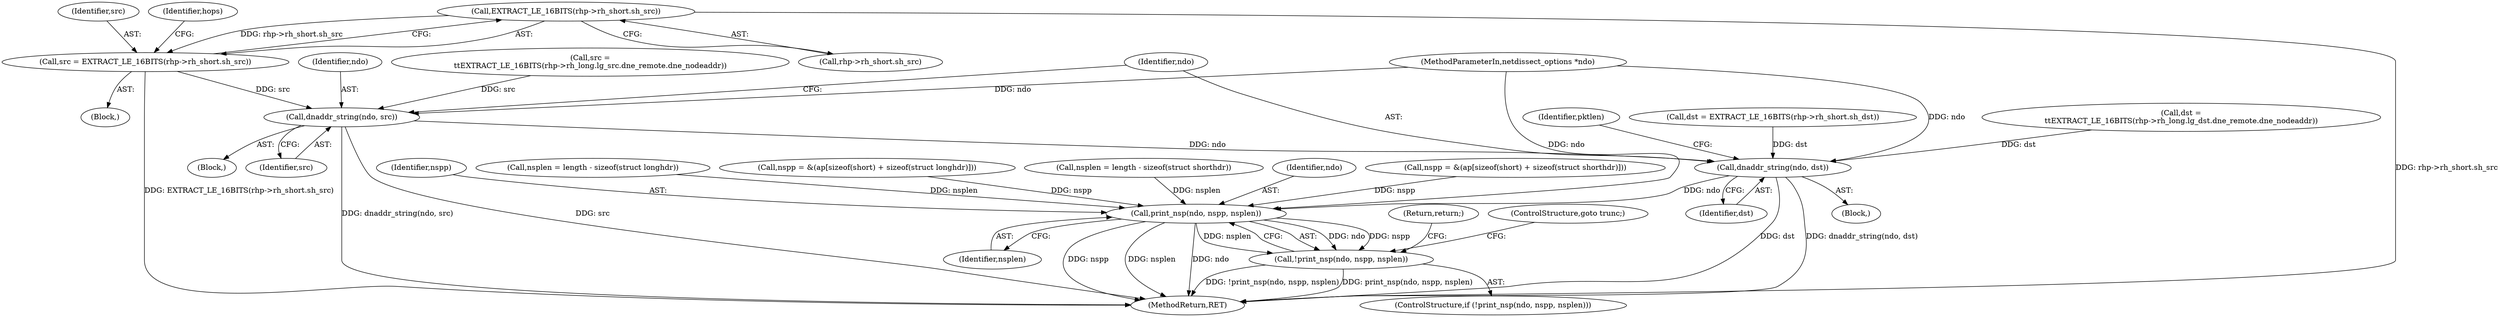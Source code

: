 digraph "0_tcpdump_c6e0531b5def26ecf912e8de6ade86cbdaed3751@pointer" {
"1000378" [label="(Call,EXTRACT_LE_16BITS(rhp->rh_short.sh_src))"];
"1000376" [label="(Call,src = EXTRACT_LE_16BITS(rhp->rh_short.sh_src))"];
"1000432" [label="(Call,dnaddr_string(ndo, src))"];
"1000436" [label="(Call,dnaddr_string(ndo, dst))"];
"1000477" [label="(Call,print_nsp(ndo, nspp, nsplen))"];
"1000476" [label="(Call,!print_nsp(ndo, nspp, nsplen))"];
"1000434" [label="(Identifier,src)"];
"1000295" [label="(Block,)"];
"1000377" [label="(Identifier,src)"];
"1000431" [label="(Block,)"];
"1000435" [label="(Block,)"];
"1000346" [label="(Call,nspp = &(ap[sizeof(short) + sizeof(struct longhdr)]))"];
"1000477" [label="(Call,print_nsp(ndo, nspp, nsplen))"];
"1000437" [label="(Identifier,ndo)"];
"1000379" [label="(Call,rhp->rh_short.sh_src)"];
"1000491" [label="(MethodReturn,RET)"];
"1000433" [label="(Identifier,ndo)"];
"1000406" [label="(Call,nsplen = length - sizeof(struct shorthdr))"];
"1000436" [label="(Call,dnaddr_string(ndo, dst))"];
"1000326" [label="(Call,src =\n\t\tEXTRACT_LE_16BITS(rhp->rh_long.lg_src.dne_remote.dne_nodeaddr))"];
"1000478" [label="(Identifier,ndo)"];
"1000314" [label="(Call,dst =\n\t\tEXTRACT_LE_16BITS(rhp->rh_long.lg_dst.dne_remote.dne_nodeaddr))"];
"1000378" [label="(Call,EXTRACT_LE_16BITS(rhp->rh_short.sh_src))"];
"1000438" [label="(Identifier,dst)"];
"1000476" [label="(Call,!print_nsp(ndo, nspp, nsplen))"];
"1000482" [label="(Return,return;)"];
"1000432" [label="(Call,dnaddr_string(ndo, src))"];
"1000396" [label="(Call,nspp = &(ap[sizeof(short) + sizeof(struct shorthdr)]))"];
"1000385" [label="(Identifier,hops)"];
"1000103" [label="(MethodParameterIn,netdissect_options *ndo)"];
"1000475" [label="(ControlStructure,if (!print_nsp(ndo, nspp, nsplen)))"];
"1000376" [label="(Call,src = EXTRACT_LE_16BITS(rhp->rh_short.sh_src))"];
"1000368" [label="(Call,dst = EXTRACT_LE_16BITS(rhp->rh_short.sh_dst))"];
"1000479" [label="(Identifier,nspp)"];
"1000439" [label="(Identifier,pktlen)"];
"1000481" [label="(ControlStructure,goto trunc;)"];
"1000480" [label="(Identifier,nsplen)"];
"1000356" [label="(Call,nsplen = length - sizeof(struct longhdr))"];
"1000378" -> "1000376"  [label="AST: "];
"1000378" -> "1000379"  [label="CFG: "];
"1000379" -> "1000378"  [label="AST: "];
"1000376" -> "1000378"  [label="CFG: "];
"1000378" -> "1000491"  [label="DDG: rhp->rh_short.sh_src"];
"1000378" -> "1000376"  [label="DDG: rhp->rh_short.sh_src"];
"1000376" -> "1000295"  [label="AST: "];
"1000377" -> "1000376"  [label="AST: "];
"1000385" -> "1000376"  [label="CFG: "];
"1000376" -> "1000491"  [label="DDG: EXTRACT_LE_16BITS(rhp->rh_short.sh_src)"];
"1000376" -> "1000432"  [label="DDG: src"];
"1000432" -> "1000431"  [label="AST: "];
"1000432" -> "1000434"  [label="CFG: "];
"1000433" -> "1000432"  [label="AST: "];
"1000434" -> "1000432"  [label="AST: "];
"1000437" -> "1000432"  [label="CFG: "];
"1000432" -> "1000491"  [label="DDG: src"];
"1000432" -> "1000491"  [label="DDG: dnaddr_string(ndo, src)"];
"1000103" -> "1000432"  [label="DDG: ndo"];
"1000326" -> "1000432"  [label="DDG: src"];
"1000432" -> "1000436"  [label="DDG: ndo"];
"1000436" -> "1000435"  [label="AST: "];
"1000436" -> "1000438"  [label="CFG: "];
"1000437" -> "1000436"  [label="AST: "];
"1000438" -> "1000436"  [label="AST: "];
"1000439" -> "1000436"  [label="CFG: "];
"1000436" -> "1000491"  [label="DDG: dnaddr_string(ndo, dst)"];
"1000436" -> "1000491"  [label="DDG: dst"];
"1000103" -> "1000436"  [label="DDG: ndo"];
"1000368" -> "1000436"  [label="DDG: dst"];
"1000314" -> "1000436"  [label="DDG: dst"];
"1000436" -> "1000477"  [label="DDG: ndo"];
"1000477" -> "1000476"  [label="AST: "];
"1000477" -> "1000480"  [label="CFG: "];
"1000478" -> "1000477"  [label="AST: "];
"1000479" -> "1000477"  [label="AST: "];
"1000480" -> "1000477"  [label="AST: "];
"1000476" -> "1000477"  [label="CFG: "];
"1000477" -> "1000491"  [label="DDG: nspp"];
"1000477" -> "1000491"  [label="DDG: nsplen"];
"1000477" -> "1000491"  [label="DDG: ndo"];
"1000477" -> "1000476"  [label="DDG: ndo"];
"1000477" -> "1000476"  [label="DDG: nspp"];
"1000477" -> "1000476"  [label="DDG: nsplen"];
"1000103" -> "1000477"  [label="DDG: ndo"];
"1000396" -> "1000477"  [label="DDG: nspp"];
"1000346" -> "1000477"  [label="DDG: nspp"];
"1000356" -> "1000477"  [label="DDG: nsplen"];
"1000406" -> "1000477"  [label="DDG: nsplen"];
"1000476" -> "1000475"  [label="AST: "];
"1000481" -> "1000476"  [label="CFG: "];
"1000482" -> "1000476"  [label="CFG: "];
"1000476" -> "1000491"  [label="DDG: !print_nsp(ndo, nspp, nsplen)"];
"1000476" -> "1000491"  [label="DDG: print_nsp(ndo, nspp, nsplen)"];
}
